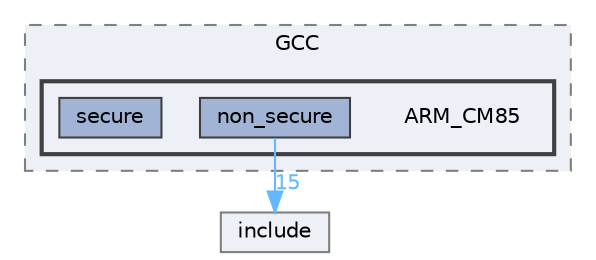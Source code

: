 digraph "D:/Projects/Raspberrypi_pico/pico_freertos_final/freertos_pico2/pico_freertos/FreeRTOS-Kernel/portable/GCC/ARM_CM85"
{
 // LATEX_PDF_SIZE
  bgcolor="transparent";
  edge [fontname=Helvetica,fontsize=10,labelfontname=Helvetica,labelfontsize=10];
  node [fontname=Helvetica,fontsize=10,shape=box,height=0.2,width=0.4];
  compound=true
  subgraph clusterdir_d47f747b1f9f69e8b995df24b56b1471 {
    graph [ bgcolor="#edf0f7", pencolor="grey50", label="GCC", fontname=Helvetica,fontsize=10 style="filled,dashed", URL="dir_d47f747b1f9f69e8b995df24b56b1471.html",tooltip=""]
  subgraph clusterdir_07d68a4ac53250a4ba4c66bc1a44d6eb {
    graph [ bgcolor="#edf0f7", pencolor="grey25", label="", fontname=Helvetica,fontsize=10 style="filled,bold", URL="dir_07d68a4ac53250a4ba4c66bc1a44d6eb.html",tooltip=""]
    dir_07d68a4ac53250a4ba4c66bc1a44d6eb [shape=plaintext, label="ARM_CM85"];
  dir_358703e428e52671e56edc3a84534f6e [label="non_secure", fillcolor="#a2b4d6", color="grey25", style="filled", URL="dir_358703e428e52671e56edc3a84534f6e.html",tooltip=""];
  dir_2e122f84fff4122adc517ab52bcbed62 [label="secure", fillcolor="#a2b4d6", color="grey25", style="filled", URL="dir_2e122f84fff4122adc517ab52bcbed62.html",tooltip=""];
  }
  }
  dir_c69ece34c3f150cb2c6f1098178b172a [label="include", fillcolor="#edf0f7", color="grey50", style="filled", URL="dir_c69ece34c3f150cb2c6f1098178b172a.html",tooltip=""];
  dir_358703e428e52671e56edc3a84534f6e->dir_c69ece34c3f150cb2c6f1098178b172a [headlabel="15", labeldistance=1.5 headhref="dir_000158_000125.html" href="dir_000158_000125.html" color="steelblue1" fontcolor="steelblue1"];
}
